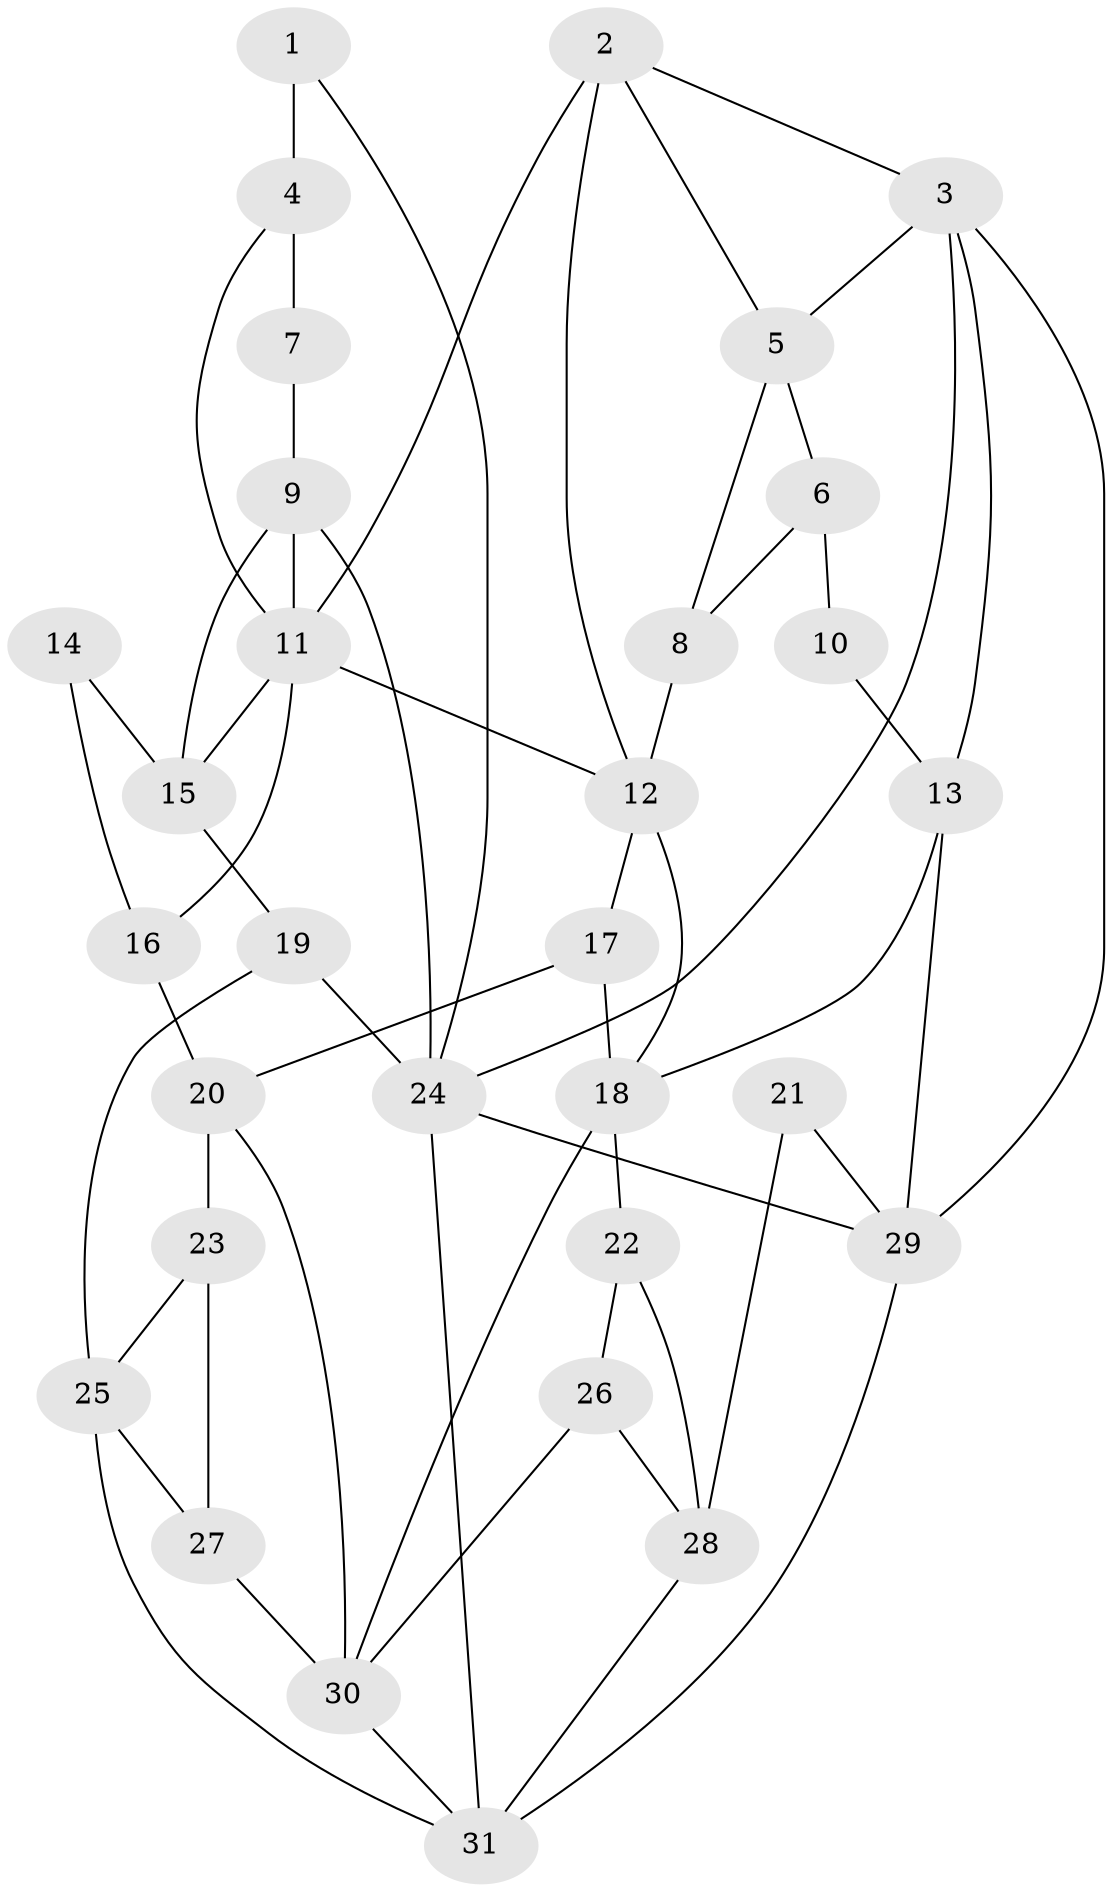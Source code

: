 // original degree distribution, {3: 0.02040816326530612, 4: 0.22448979591836735, 6: 0.20408163265306123, 5: 0.5510204081632653}
// Generated by graph-tools (version 1.1) at 2025/38/03/04/25 23:38:22]
// undirected, 31 vertices, 57 edges
graph export_dot {
  node [color=gray90,style=filled];
  1;
  2;
  3;
  4;
  5;
  6;
  7;
  8;
  9;
  10;
  11;
  12;
  13;
  14;
  15;
  16;
  17;
  18;
  19;
  20;
  21;
  22;
  23;
  24;
  25;
  26;
  27;
  28;
  29;
  30;
  31;
  1 -- 4 [weight=2.0];
  1 -- 24 [weight=1.0];
  2 -- 3 [weight=1.0];
  2 -- 5 [weight=1.0];
  2 -- 11 [weight=1.0];
  2 -- 12 [weight=1.0];
  3 -- 5 [weight=1.0];
  3 -- 13 [weight=1.0];
  3 -- 24 [weight=1.0];
  3 -- 29 [weight=1.0];
  4 -- 7 [weight=2.0];
  4 -- 11 [weight=1.0];
  5 -- 6 [weight=1.0];
  5 -- 8 [weight=1.0];
  6 -- 8 [weight=1.0];
  6 -- 10 [weight=2.0];
  7 -- 9 [weight=2.0];
  8 -- 12 [weight=2.0];
  9 -- 11 [weight=1.0];
  9 -- 15 [weight=1.0];
  9 -- 24 [weight=1.0];
  10 -- 13 [weight=2.0];
  11 -- 12 [weight=1.0];
  11 -- 15 [weight=1.0];
  11 -- 16 [weight=1.0];
  12 -- 17 [weight=1.0];
  12 -- 18 [weight=1.0];
  13 -- 18 [weight=1.0];
  13 -- 29 [weight=1.0];
  14 -- 15 [weight=2.0];
  14 -- 16 [weight=2.0];
  15 -- 19 [weight=2.0];
  16 -- 20 [weight=3.0];
  17 -- 18 [weight=2.0];
  17 -- 20 [weight=1.0];
  18 -- 22 [weight=1.0];
  18 -- 30 [weight=1.0];
  19 -- 24 [weight=2.0];
  19 -- 25 [weight=1.0];
  20 -- 23 [weight=1.0];
  20 -- 30 [weight=1.0];
  21 -- 28 [weight=2.0];
  21 -- 29 [weight=1.0];
  22 -- 26 [weight=1.0];
  22 -- 28 [weight=1.0];
  23 -- 25 [weight=1.0];
  23 -- 27 [weight=2.0];
  24 -- 29 [weight=1.0];
  24 -- 31 [weight=1.0];
  25 -- 27 [weight=2.0];
  25 -- 31 [weight=1.0];
  26 -- 28 [weight=2.0];
  26 -- 30 [weight=1.0];
  27 -- 30 [weight=2.0];
  28 -- 31 [weight=1.0];
  29 -- 31 [weight=1.0];
  30 -- 31 [weight=1.0];
}
